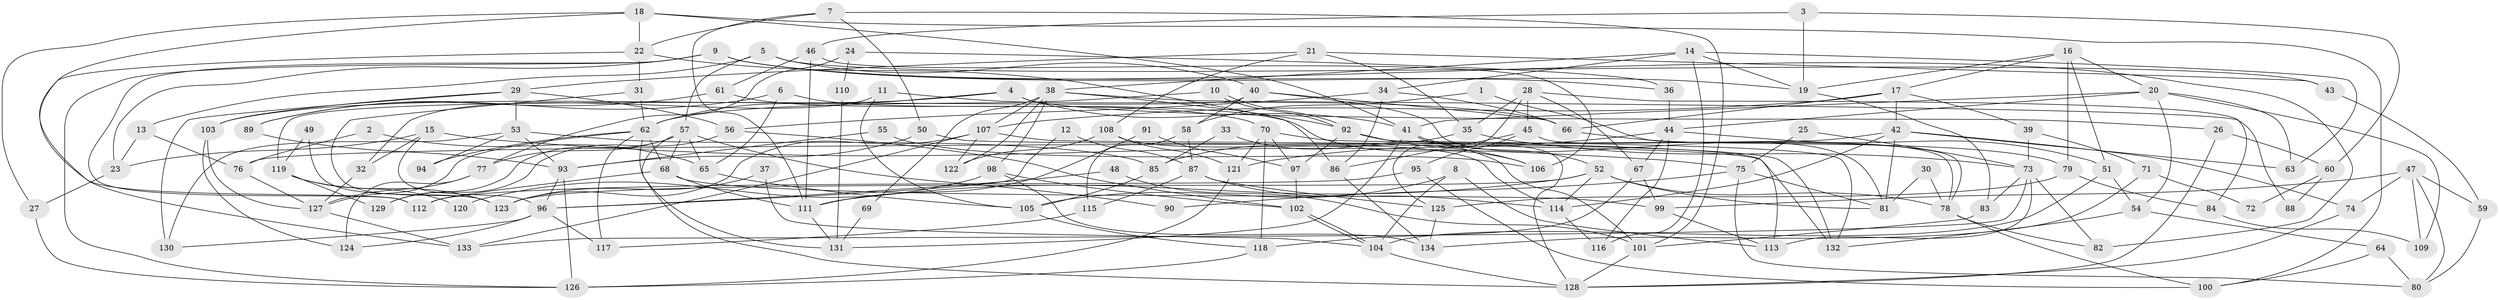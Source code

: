 // Generated by graph-tools (version 1.1) at 2025/51/03/09/25 04:51:24]
// undirected, 134 vertices, 268 edges
graph export_dot {
graph [start="1"]
  node [color=gray90,style=filled];
  1;
  2;
  3;
  4;
  5;
  6;
  7;
  8;
  9;
  10;
  11;
  12;
  13;
  14;
  15;
  16;
  17;
  18;
  19;
  20;
  21;
  22;
  23;
  24;
  25;
  26;
  27;
  28;
  29;
  30;
  31;
  32;
  33;
  34;
  35;
  36;
  37;
  38;
  39;
  40;
  41;
  42;
  43;
  44;
  45;
  46;
  47;
  48;
  49;
  50;
  51;
  52;
  53;
  54;
  55;
  56;
  57;
  58;
  59;
  60;
  61;
  62;
  63;
  64;
  65;
  66;
  67;
  68;
  69;
  70;
  71;
  72;
  73;
  74;
  75;
  76;
  77;
  78;
  79;
  80;
  81;
  82;
  83;
  84;
  85;
  86;
  87;
  88;
  89;
  90;
  91;
  92;
  93;
  94;
  95;
  96;
  97;
  98;
  99;
  100;
  101;
  102;
  103;
  104;
  105;
  106;
  107;
  108;
  109;
  110;
  111;
  112;
  113;
  114;
  115;
  116;
  117;
  118;
  119;
  120;
  121;
  122;
  123;
  124;
  125;
  126;
  127;
  128;
  129;
  130;
  131;
  132;
  133;
  134;
  1 -- 58;
  1 -- 78;
  2 -- 76;
  2 -- 65;
  3 -- 19;
  3 -- 46;
  3 -- 60;
  4 -- 62;
  4 -- 41;
  4 -- 26;
  4 -- 103;
  5 -- 13;
  5 -- 57;
  5 -- 40;
  5 -- 43;
  6 -- 106;
  6 -- 65;
  6 -- 89;
  7 -- 50;
  7 -- 111;
  7 -- 22;
  7 -- 101;
  8 -- 113;
  8 -- 104;
  8 -- 105;
  9 -- 112;
  9 -- 19;
  9 -- 23;
  9 -- 36;
  9 -- 82;
  9 -- 126;
  10 -- 62;
  10 -- 92;
  10 -- 92;
  11 -- 66;
  11 -- 105;
  11 -- 32;
  12 -- 87;
  12 -- 96;
  13 -- 76;
  13 -- 23;
  14 -- 63;
  14 -- 19;
  14 -- 34;
  14 -- 38;
  14 -- 116;
  15 -- 32;
  15 -- 96;
  15 -- 23;
  15 -- 75;
  16 -- 17;
  16 -- 20;
  16 -- 19;
  16 -- 51;
  16 -- 79;
  17 -- 107;
  17 -- 42;
  17 -- 39;
  17 -- 66;
  18 -- 22;
  18 -- 100;
  18 -- 27;
  18 -- 41;
  18 -- 112;
  19 -- 83;
  20 -- 54;
  20 -- 41;
  20 -- 44;
  20 -- 63;
  20 -- 109;
  21 -- 35;
  21 -- 29;
  21 -- 43;
  21 -- 108;
  22 -- 31;
  22 -- 86;
  22 -- 133;
  23 -- 27;
  24 -- 36;
  24 -- 77;
  24 -- 110;
  25 -- 75;
  25 -- 73;
  26 -- 128;
  26 -- 60;
  27 -- 126;
  28 -- 67;
  28 -- 84;
  28 -- 35;
  28 -- 45;
  28 -- 125;
  29 -- 56;
  29 -- 53;
  29 -- 103;
  29 -- 130;
  30 -- 78;
  30 -- 81;
  31 -- 62;
  31 -- 123;
  32 -- 127;
  33 -- 85;
  33 -- 101;
  34 -- 86;
  34 -- 56;
  34 -- 66;
  35 -- 73;
  35 -- 85;
  36 -- 44;
  37 -- 104;
  37 -- 123;
  38 -- 122;
  38 -- 69;
  38 -- 88;
  38 -- 92;
  38 -- 98;
  38 -- 107;
  39 -- 73;
  39 -- 71;
  40 -- 66;
  40 -- 58;
  40 -- 81;
  40 -- 119;
  41 -- 128;
  41 -- 52;
  41 -- 131;
  42 -- 114;
  42 -- 81;
  42 -- 63;
  42 -- 74;
  42 -- 76;
  43 -- 59;
  44 -- 121;
  44 -- 51;
  44 -- 67;
  44 -- 116;
  45 -- 86;
  45 -- 78;
  45 -- 95;
  46 -- 61;
  46 -- 111;
  46 -- 106;
  47 -- 74;
  47 -- 59;
  47 -- 80;
  47 -- 99;
  47 -- 109;
  48 -- 101;
  48 -- 96;
  49 -- 119;
  49 -- 123;
  50 -- 132;
  50 -- 93;
  51 -- 54;
  51 -- 104;
  52 -- 78;
  52 -- 81;
  52 -- 111;
  52 -- 114;
  52 -- 123;
  53 -- 93;
  53 -- 85;
  53 -- 94;
  53 -- 130;
  54 -- 132;
  54 -- 64;
  55 -- 106;
  55 -- 93;
  56 -- 102;
  56 -- 129;
  57 -- 77;
  57 -- 68;
  57 -- 65;
  57 -- 90;
  57 -- 128;
  57 -- 129;
  58 -- 87;
  58 -- 115;
  59 -- 80;
  60 -- 72;
  60 -- 88;
  61 -- 89;
  61 -- 70;
  62 -- 131;
  62 -- 127;
  62 -- 68;
  62 -- 94;
  62 -- 117;
  64 -- 80;
  64 -- 100;
  65 -- 105;
  66 -- 79;
  67 -- 99;
  67 -- 118;
  68 -- 112;
  68 -- 99;
  68 -- 111;
  69 -- 131;
  70 -- 118;
  70 -- 121;
  70 -- 97;
  70 -- 113;
  71 -- 134;
  71 -- 72;
  73 -- 133;
  73 -- 113;
  73 -- 82;
  73 -- 83;
  74 -- 128;
  75 -- 81;
  75 -- 80;
  75 -- 90;
  76 -- 127;
  77 -- 127;
  77 -- 124;
  78 -- 82;
  78 -- 100;
  79 -- 84;
  79 -- 125;
  83 -- 101;
  84 -- 109;
  85 -- 105;
  86 -- 134;
  87 -- 125;
  87 -- 114;
  87 -- 115;
  89 -- 93;
  91 -- 97;
  91 -- 111;
  92 -- 97;
  92 -- 106;
  92 -- 132;
  93 -- 126;
  93 -- 96;
  95 -- 100;
  95 -- 112;
  96 -- 117;
  96 -- 130;
  96 -- 124;
  97 -- 102;
  98 -- 102;
  98 -- 120;
  98 -- 134;
  99 -- 113;
  101 -- 128;
  102 -- 104;
  102 -- 104;
  103 -- 124;
  103 -- 127;
  104 -- 128;
  105 -- 118;
  107 -- 123;
  107 -- 122;
  107 -- 132;
  107 -- 133;
  108 -- 114;
  108 -- 121;
  108 -- 122;
  110 -- 131;
  111 -- 131;
  114 -- 116;
  115 -- 117;
  118 -- 126;
  119 -- 129;
  119 -- 120;
  119 -- 123;
  121 -- 126;
  125 -- 134;
  127 -- 133;
}
